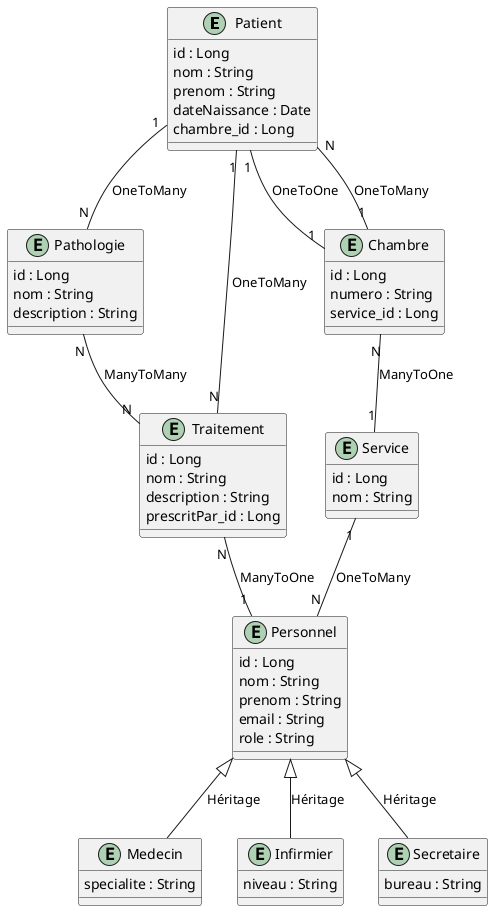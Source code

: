 @startuml
entity Patient {
  id : Long
  nom : String
  prenom : String
  dateNaissance : Date
  chambre_id : Long
}

entity Pathologie {
  id : Long
  nom : String
  description : String
}

entity Traitement {
  id : Long
  nom : String
  description : String
  prescritPar_id : Long
}

entity Chambre {
  id : Long
  numero : String
  service_id : Long
}

entity Service {
  id : Long
  nom : String
}

entity Personnel {
  id : Long
  nom : String
  prenom : String
  email : String
  role : String
}

entity Medecin {
  specialite : String
}

entity Infirmier {
  niveau : String
}

entity Secretaire {
  bureau : String
}

Patient "1" -- "N" Pathologie : OneToMany
Patient "1" -- "N" Traitement : OneToMany
Patient "1" -- "1" Chambre : OneToOne
Pathologie "N" -- "N" Traitement : ManyToMany
Traitement "N" -- "1" Personnel : ManyToOne
Chambre "1" -- "N" Patient : OneToMany
Chambre "N" -- "1" Service : ManyToOne
Service "1" -- "N" Personnel : OneToMany

Personnel <|-- Medecin : Héritage
Personnel <|-- Infirmier : Héritage
Personnel <|-- Secretaire : Héritage
@enduml